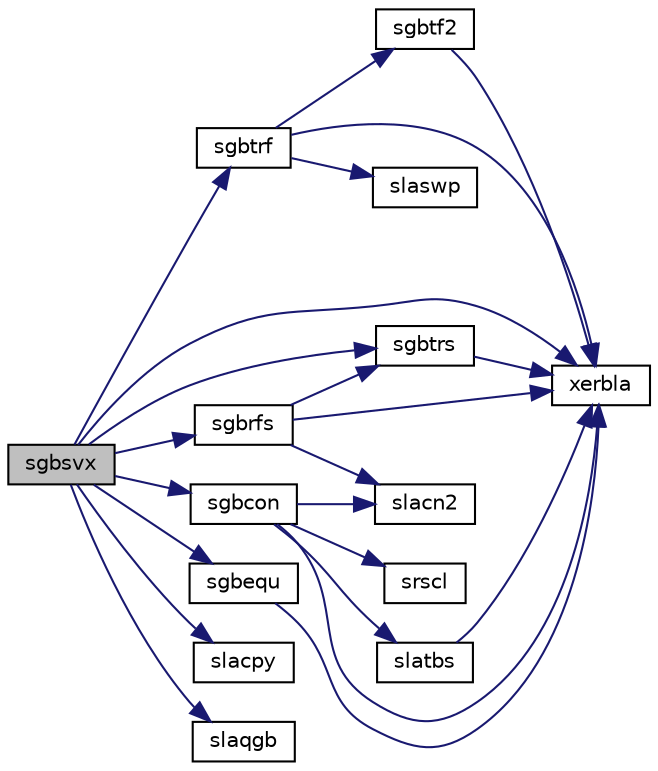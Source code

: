 digraph "sgbsvx"
{
 // LATEX_PDF_SIZE
  edge [fontname="Helvetica",fontsize="10",labelfontname="Helvetica",labelfontsize="10"];
  node [fontname="Helvetica",fontsize="10",shape=record];
  rankdir="LR";
  Node1 [label="sgbsvx",height=0.2,width=0.4,color="black", fillcolor="grey75", style="filled", fontcolor="black",tooltip="SGBSVX computes the solution to system of linear equations A * X = B for GB matrices"];
  Node1 -> Node2 [color="midnightblue",fontsize="10",style="solid",fontname="Helvetica"];
  Node2 [label="sgbcon",height=0.2,width=0.4,color="black", fillcolor="white", style="filled",URL="$sgbcon_8f.html#ab69fe5a37c3f7361c009bce69f8baf3d",tooltip="SGBCON"];
  Node2 -> Node3 [color="midnightblue",fontsize="10",style="solid",fontname="Helvetica"];
  Node3 [label="slacn2",height=0.2,width=0.4,color="black", fillcolor="white", style="filled",URL="$slacn2_8f.html#a670bf75845ea8d0f2220f41866c6d294",tooltip="SLACN2 estimates the 1-norm of a square matrix, using reverse communication for evaluating matrix-vec..."];
  Node2 -> Node4 [color="midnightblue",fontsize="10",style="solid",fontname="Helvetica"];
  Node4 [label="slatbs",height=0.2,width=0.4,color="black", fillcolor="white", style="filled",URL="$slatbs_8f.html#a9e5010fed7f9e0ecdea36a645b7d2922",tooltip="SLATBS solves a triangular banded system of equations."];
  Node4 -> Node5 [color="midnightblue",fontsize="10",style="solid",fontname="Helvetica"];
  Node5 [label="xerbla",height=0.2,width=0.4,color="black", fillcolor="white", style="filled",URL="$xerbla_8f.html#a377ee61015baf8dea7770b3a404b1c07",tooltip="XERBLA"];
  Node2 -> Node6 [color="midnightblue",fontsize="10",style="solid",fontname="Helvetica"];
  Node6 [label="srscl",height=0.2,width=0.4,color="black", fillcolor="white", style="filled",URL="$srscl_8f.html#ae668a889bec7fb6d91ba4457e2f83722",tooltip="SRSCL multiplies a vector by the reciprocal of a real scalar."];
  Node2 -> Node5 [color="midnightblue",fontsize="10",style="solid",fontname="Helvetica"];
  Node1 -> Node7 [color="midnightblue",fontsize="10",style="solid",fontname="Helvetica"];
  Node7 [label="sgbequ",height=0.2,width=0.4,color="black", fillcolor="white", style="filled",URL="$sgbequ_8f.html#ad6b951dfd2b71d1eb527d5f41da07ed2",tooltip="SGBEQU"];
  Node7 -> Node5 [color="midnightblue",fontsize="10",style="solid",fontname="Helvetica"];
  Node1 -> Node8 [color="midnightblue",fontsize="10",style="solid",fontname="Helvetica"];
  Node8 [label="sgbrfs",height=0.2,width=0.4,color="black", fillcolor="white", style="filled",URL="$sgbrfs_8f.html#a7f306ebeac9cac6e32fb0d3092d336aa",tooltip="SGBRFS"];
  Node8 -> Node9 [color="midnightblue",fontsize="10",style="solid",fontname="Helvetica"];
  Node9 [label="sgbtrs",height=0.2,width=0.4,color="black", fillcolor="white", style="filled",URL="$sgbtrs_8f.html#a1ca828b2948fbb78c91ed3e2961bcbd2",tooltip="SGBTRS"];
  Node9 -> Node5 [color="midnightblue",fontsize="10",style="solid",fontname="Helvetica"];
  Node8 -> Node3 [color="midnightblue",fontsize="10",style="solid",fontname="Helvetica"];
  Node8 -> Node5 [color="midnightblue",fontsize="10",style="solid",fontname="Helvetica"];
  Node1 -> Node10 [color="midnightblue",fontsize="10",style="solid",fontname="Helvetica"];
  Node10 [label="sgbtrf",height=0.2,width=0.4,color="black", fillcolor="white", style="filled",URL="$sgbtrf_8f.html#acebccf97a748c611292ce5e6b05d2168",tooltip="SGBTRF"];
  Node10 -> Node11 [color="midnightblue",fontsize="10",style="solid",fontname="Helvetica"];
  Node11 [label="sgbtf2",height=0.2,width=0.4,color="black", fillcolor="white", style="filled",URL="$sgbtf2_8f.html#a0bcc0fe084053d5fb44740646a0abcb9",tooltip="SGBTF2 computes the LU factorization of a general band matrix using the unblocked version of the algo..."];
  Node11 -> Node5 [color="midnightblue",fontsize="10",style="solid",fontname="Helvetica"];
  Node10 -> Node12 [color="midnightblue",fontsize="10",style="solid",fontname="Helvetica"];
  Node12 [label="slaswp",height=0.2,width=0.4,color="black", fillcolor="white", style="filled",URL="$slaswp_8f.html#acb14404955e1b301d7877892a3c83f3d",tooltip="SLASWP performs a series of row interchanges on a general rectangular matrix."];
  Node10 -> Node5 [color="midnightblue",fontsize="10",style="solid",fontname="Helvetica"];
  Node1 -> Node9 [color="midnightblue",fontsize="10",style="solid",fontname="Helvetica"];
  Node1 -> Node13 [color="midnightblue",fontsize="10",style="solid",fontname="Helvetica"];
  Node13 [label="slacpy",height=0.2,width=0.4,color="black", fillcolor="white", style="filled",URL="$slacpy_8f.html#a7780c991533ce8dd1f2c22ae2d563f08",tooltip="SLACPY copies all or part of one two-dimensional array to another."];
  Node1 -> Node14 [color="midnightblue",fontsize="10",style="solid",fontname="Helvetica"];
  Node14 [label="slaqgb",height=0.2,width=0.4,color="black", fillcolor="white", style="filled",URL="$slaqgb_8f.html#a4041f9392fd5e5137bcbb2ed29ae3b14",tooltip="SLAQGB scales a general band matrix, using row and column scaling factors computed by sgbequ."];
  Node1 -> Node5 [color="midnightblue",fontsize="10",style="solid",fontname="Helvetica"];
}
